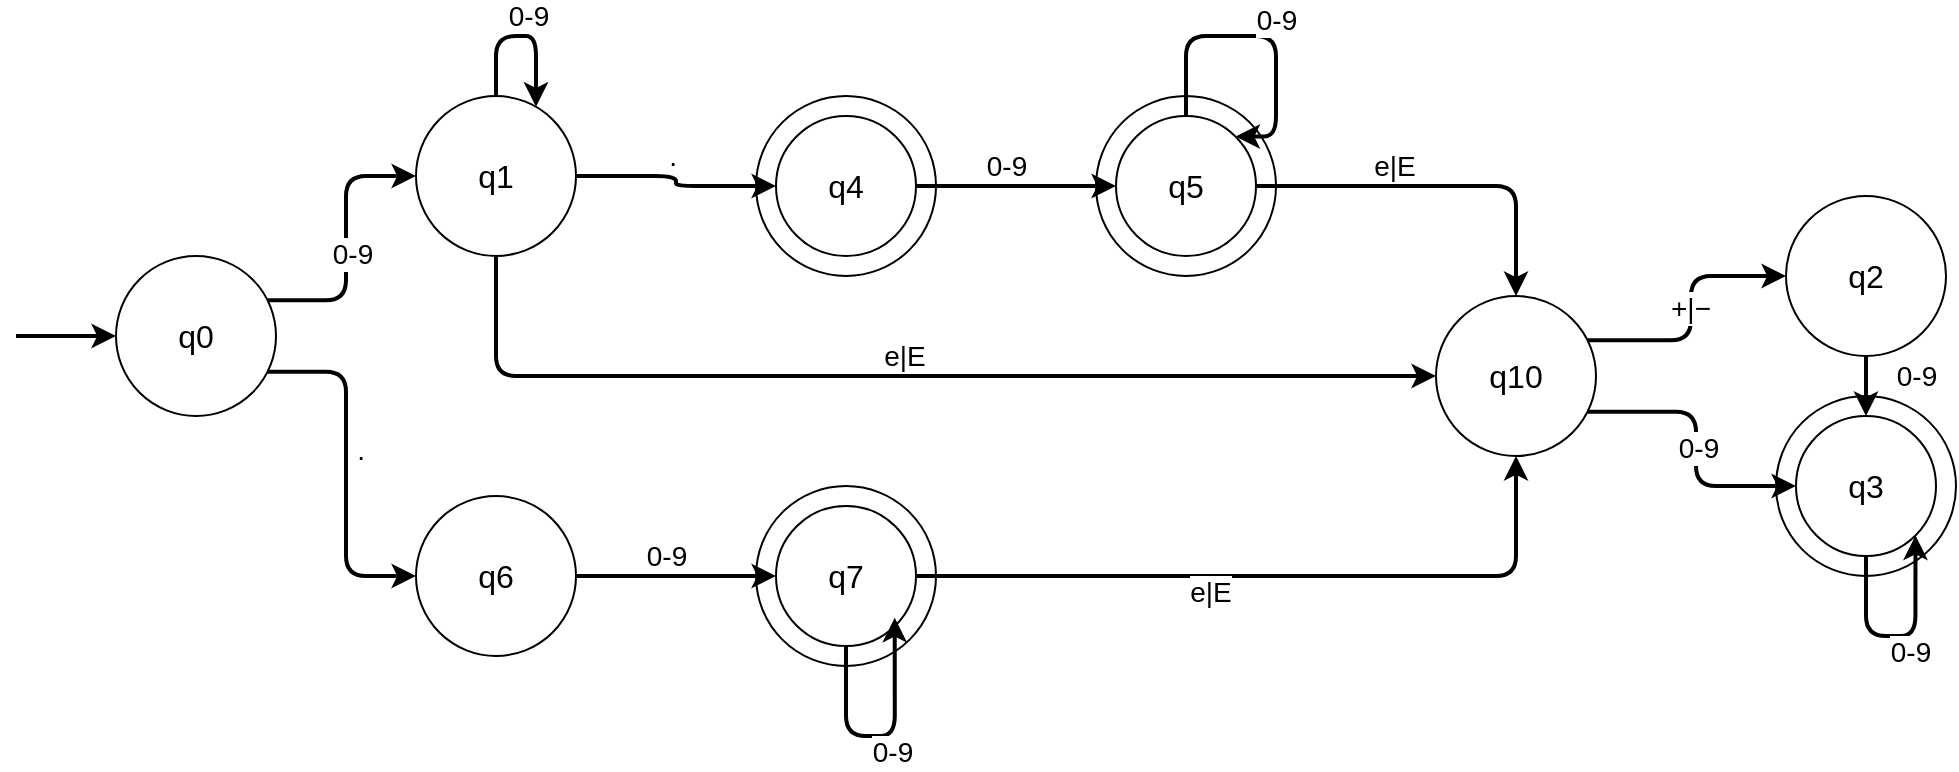 <mxfile version="28.2.5">
  <diagram id="JavaFloatDFA" name="Java Float DFA">
    <mxGraphModel dx="448" dy="681" grid="1" gridSize="10" guides="1" tooltips="1" connect="1" arrows="1" fold="1" page="1" pageScale="1" pageWidth="1100" pageHeight="850" math="0" shadow="0">
      <root>
        <mxCell id="0" />
        <mxCell id="1" parent="0" />
        <mxCell id="start_arrow" value="" style="endArrow=classic;html=1;strokeWidth=2;" parent="1" edge="1">
          <mxGeometry relative="1" as="geometry">
            <mxPoint x="40" y="200" as="sourcePoint" />
            <mxPoint x="90" y="200" as="targetPoint" />
          </mxGeometry>
        </mxCell>
        <mxCell id="q0" value="q0" style="ellipse;whiteSpace=wrap;html=1;aspect=fixed;fontSize=16;" parent="1" vertex="1">
          <mxGeometry x="90" y="160" width="80" height="80" as="geometry" />
        </mxCell>
        <mxCell id="q1" value="q1" style="ellipse;whiteSpace=wrap;html=1;aspect=fixed;fontSize=16;" parent="1" vertex="1">
          <mxGeometry x="240" y="80" width="80" height="80" as="geometry" />
        </mxCell>
        <mxCell id="e_q0_q1" value="" style="edgeStyle=orthogonalEdgeStyle;html=1;exitX=1;exitY=0.25;exitDx=0;exitDy=0;entryX=0;entryY=0.5;entryDx=0;entryDy=0;strokeWidth=2;" parent="1" source="q0" target="q1" edge="1">
          <mxGeometry relative="1" as="geometry" />
        </mxCell>
        <mxCell id="l_q0_q1" value="0-9" style="edgeLabel;html=1;align=center;verticalAlign=middle;resizable=0;points=[];fontSize=14;" parent="e_q0_q1" vertex="1" connectable="0">
          <mxGeometry x="-0.2" y="2" relative="1" as="geometry">
            <mxPoint x="5" y="-8" as="offset" />
          </mxGeometry>
        </mxCell>
        <mxCell id="e_q1_q1" value="" style="edgeStyle=orthogonalEdgeStyle;html=1;exitX=0.5;exitY=0;exitDx=0;exitDy=0;strokeWidth=2;" parent="1" source="q1" target="q1" edge="1">
          <mxGeometry relative="1" as="geometry">
            <Array as="points">
              <mxPoint x="280" y="50" />
              <mxPoint x="300" y="50" />
            </Array>
          </mxGeometry>
        </mxCell>
        <mxCell id="l_q1_q1" value="0-9" style="edgeLabel;html=1;align=center;verticalAlign=middle;resizable=0;points=[];fontSize=14;" parent="e_q1_q1" vertex="1" connectable="0">
          <mxGeometry x="0.1" y="1" relative="1" as="geometry">
            <mxPoint x="-1" y="-9" as="offset" />
          </mxGeometry>
        </mxCell>
        <mxCell id="q4_outer" value="" style="ellipse;whiteSpace=wrap;html=1;aspect=fixed;fontSize=16;" parent="1" vertex="1">
          <mxGeometry x="410" y="80" width="90" height="90" as="geometry" />
        </mxCell>
        <mxCell id="q4" value="q4" style="ellipse;whiteSpace=wrap;html=1;aspect=fixed;fontSize=16;" parent="1" vertex="1">
          <mxGeometry x="420" y="90" width="70" height="70" as="geometry" />
        </mxCell>
        <mxCell id="e_q1_q4" value="" style="edgeStyle=orthogonalEdgeStyle;html=1;exitX=1;exitY=0.5;exitDx=0;exitDy=0;entryX=0;entryY=0.5;entryDx=0;entryDy=0;strokeWidth=2;" parent="1" source="q1" target="q4" edge="1">
          <mxGeometry relative="1" as="geometry" />
        </mxCell>
        <mxCell id="l_q1_q4" value="." style="edgeLabel;html=1;align=center;verticalAlign=middle;resizable=0;points=[];fontSize=14;" parent="e_q1_q4" vertex="1" connectable="0">
          <mxGeometry x="-0.1" y="1" relative="1" as="geometry">
            <mxPoint y="-9" as="offset" />
          </mxGeometry>
        </mxCell>
        <mxCell id="q5_outer" value="" style="ellipse;whiteSpace=wrap;html=1;aspect=fixed;fontSize=16;" parent="1" vertex="1">
          <mxGeometry x="580" y="80" width="90" height="90" as="geometry" />
        </mxCell>
        <mxCell id="q5" value="q5" style="ellipse;whiteSpace=wrap;html=1;aspect=fixed;fontSize=16;" parent="1" vertex="1">
          <mxGeometry x="590" y="90" width="70" height="70" as="geometry" />
        </mxCell>
        <mxCell id="e_q4_q5" value="" style="edgeStyle=orthogonalEdgeStyle;html=1;exitX=1;exitY=0.5;exitDx=0;exitDy=0;entryX=0;entryY=0.5;entryDx=0;entryDy=0;strokeWidth=2;" parent="1" source="q4" target="q5" edge="1">
          <mxGeometry relative="1" as="geometry" />
        </mxCell>
        <mxCell id="l_q4_q5" value="0-9" style="edgeLabel;html=1;align=center;verticalAlign=middle;resizable=0;points=[];fontSize=14;" parent="e_q4_q5" vertex="1" connectable="0">
          <mxGeometry x="-0.1" y="1" relative="1" as="geometry">
            <mxPoint y="-9" as="offset" />
          </mxGeometry>
        </mxCell>
        <mxCell id="e_q5_q5" value="" style="edgeStyle=orthogonalEdgeStyle;html=1;exitX=0.5;exitY=0;exitDx=0;exitDy=0;strokeWidth=2;entryX=1;entryY=0;entryDx=0;entryDy=0;" parent="1" source="q5" target="q5" edge="1">
          <mxGeometry relative="1" as="geometry">
            <Array as="points">
              <mxPoint x="625" y="50" />
              <mxPoint x="670" y="50" />
              <mxPoint x="670" y="100" />
            </Array>
            <mxPoint x="720" y="80" as="targetPoint" />
          </mxGeometry>
        </mxCell>
        <mxCell id="l_q5_q5" value="0-9" style="edgeLabel;html=1;align=center;verticalAlign=middle;resizable=0;points=[];fontSize=14;" parent="e_q5_q5" vertex="1" connectable="0">
          <mxGeometry x="0.1" y="1" relative="1" as="geometry">
            <mxPoint x="-1" y="-9" as="offset" />
          </mxGeometry>
        </mxCell>
        <mxCell id="q6" value="q6" style="ellipse;whiteSpace=wrap;html=1;aspect=fixed;fontSize=16;" parent="1" vertex="1">
          <mxGeometry x="240" y="280" width="80" height="80" as="geometry" />
        </mxCell>
        <mxCell id="e_q0_q6" value="" style="edgeStyle=orthogonalEdgeStyle;html=1;exitX=1;exitY=0.75;exitDx=0;exitDy=0;entryX=0;entryY=0.5;entryDx=0;entryDy=0;strokeWidth=2;" parent="1" source="q0" target="q6" edge="1">
          <mxGeometry relative="1" as="geometry" />
        </mxCell>
        <mxCell id="l_q0_q6" value="." style="edgeLabel;html=1;align=center;verticalAlign=middle;resizable=0;points=[];fontSize=14;" parent="e_q0_q6" vertex="1" connectable="0">
          <mxGeometry x="-0.2" y="2" relative="1" as="geometry">
            <mxPoint x="5" y="8" as="offset" />
          </mxGeometry>
        </mxCell>
        <mxCell id="q7_outer" value="" style="ellipse;whiteSpace=wrap;html=1;aspect=fixed;fontSize=16;" parent="1" vertex="1">
          <mxGeometry x="410" y="275" width="90" height="90" as="geometry" />
        </mxCell>
        <mxCell id="q7" value="q7" style="ellipse;whiteSpace=wrap;html=1;aspect=fixed;fontSize=16;" parent="1" vertex="1">
          <mxGeometry x="420" y="285" width="70" height="70" as="geometry" />
        </mxCell>
        <mxCell id="e_q6_q7" value="" style="edgeStyle=orthogonalEdgeStyle;html=1;exitX=1;exitY=0.5;exitDx=0;exitDy=0;entryX=0;entryY=0.5;entryDx=0;entryDy=0;strokeWidth=2;" parent="1" source="q6" target="q7" edge="1">
          <mxGeometry relative="1" as="geometry" />
        </mxCell>
        <mxCell id="l_q6_q7" value="0-9" style="edgeLabel;html=1;align=center;verticalAlign=middle;resizable=0;points=[];fontSize=14;" parent="e_q6_q7" vertex="1" connectable="0">
          <mxGeometry x="-0.1" y="1" relative="1" as="geometry">
            <mxPoint y="-9" as="offset" />
          </mxGeometry>
        </mxCell>
        <mxCell id="e_q7_q7" value="" style="edgeStyle=orthogonalEdgeStyle;html=1;exitX=0.5;exitY=1;exitDx=0;exitDy=0;entryX=0.848;entryY=0.798;entryDx=0;entryDy=0;strokeWidth=2;entryPerimeter=0;" parent="1" source="q7" target="q7" edge="1">
          <mxGeometry relative="1" as="geometry">
            <Array as="points">
              <mxPoint x="455" y="400" />
              <mxPoint x="479" y="400" />
            </Array>
          </mxGeometry>
        </mxCell>
        <mxCell id="l_q7_q7" value="0-9" style="edgeLabel;html=1;align=center;verticalAlign=middle;resizable=0;points=[];fontSize=14;" parent="e_q7_q7" vertex="1" connectable="0">
          <mxGeometry x="0.1" y="1" relative="1" as="geometry">
            <mxPoint x="-1" y="9" as="offset" />
          </mxGeometry>
        </mxCell>
        <mxCell id="q10" value="q10" style="ellipse;whiteSpace=wrap;html=1;aspect=fixed;fontSize=16;" parent="1" vertex="1">
          <mxGeometry x="750" y="180" width="80" height="80" as="geometry" />
        </mxCell>
        <mxCell id="e_q1_q10" value="" style="edgeStyle=orthogonalEdgeStyle;html=1;exitX=0.5;exitY=1;exitDx=0;exitDy=0;entryX=0;entryY=0.5;entryDx=0;entryDy=0;strokeWidth=2;" parent="1" source="q1" target="q10" edge="1">
          <mxGeometry relative="1" as="geometry">
            <Array as="points">
              <mxPoint x="280" y="220" />
            </Array>
          </mxGeometry>
        </mxCell>
        <mxCell id="l_q1_q10" value="e|E" style="edgeLabel;html=1;align=center;verticalAlign=middle;resizable=0;points=[];fontSize=14;" parent="e_q1_q10" vertex="1" connectable="0">
          <mxGeometry x="-0.1" y="1" relative="1" as="geometry">
            <mxPoint x="25" y="-9" as="offset" />
          </mxGeometry>
        </mxCell>
        <mxCell id="e_q5_q10" value="" style="edgeStyle=orthogonalEdgeStyle;html=1;exitX=1;exitY=0.5;exitDx=0;exitDy=0;entryX=0.5;entryY=0;entryDx=0;entryDy=0;strokeWidth=2;" parent="1" source="q5" target="q10" edge="1">
          <mxGeometry relative="1" as="geometry">
            <Array as="points">
              <mxPoint x="790" y="125" />
            </Array>
          </mxGeometry>
        </mxCell>
        <mxCell id="l_q5_q10" value="e|E" style="edgeLabel;html=1;align=center;verticalAlign=middle;resizable=0;points=[];fontSize=14;" parent="e_q5_q10" vertex="1" connectable="0">
          <mxGeometry x="-0.1" y="1" relative="1" as="geometry">
            <mxPoint x="-15" y="-9" as="offset" />
          </mxGeometry>
        </mxCell>
        <mxCell id="e_q7_q10" value="" style="edgeStyle=orthogonalEdgeStyle;html=1;exitX=1;exitY=0.5;exitDx=0;exitDy=0;entryX=0.5;entryY=1;entryDx=0;entryDy=0;strokeWidth=2;" parent="1" source="q7" target="q10" edge="1">
          <mxGeometry relative="1" as="geometry">
            <Array as="points">
              <mxPoint x="790" y="320" />
            </Array>
          </mxGeometry>
        </mxCell>
        <mxCell id="l_q7_q10" value="e|E" style="edgeLabel;html=1;align=center;verticalAlign=middle;resizable=0;points=[];fontSize=14;" parent="e_q7_q10" vertex="1" connectable="0">
          <mxGeometry x="-0.1" y="1" relative="1" as="geometry">
            <mxPoint x="-15" y="9" as="offset" />
          </mxGeometry>
        </mxCell>
        <mxCell id="q2" value="q2" style="ellipse;whiteSpace=wrap;html=1;aspect=fixed;fontSize=16;" parent="1" vertex="1">
          <mxGeometry x="925" y="130" width="80" height="80" as="geometry" />
        </mxCell>
        <mxCell id="e_q10_q2" value="" style="edgeStyle=orthogonalEdgeStyle;html=1;exitX=1;exitY=0.25;exitDx=0;exitDy=0;entryX=0;entryY=0.5;entryDx=0;entryDy=0;strokeWidth=2;" parent="1" source="q10" target="q2" edge="1">
          <mxGeometry relative="1" as="geometry" />
        </mxCell>
        <mxCell id="l_q10_q2" value="+|−" style="edgeLabel;html=1;align=center;verticalAlign=middle;resizable=0;points=[];fontSize=14;" parent="e_q10_q2" vertex="1" connectable="0">
          <mxGeometry x="-0.1" y="1" relative="1" as="geometry">
            <mxPoint y="-9" as="offset" />
          </mxGeometry>
        </mxCell>
        <mxCell id="q3_outer" value="" style="ellipse;whiteSpace=wrap;html=1;aspect=fixed;fontSize=16;" parent="1" vertex="1">
          <mxGeometry x="920" y="230" width="90" height="90" as="geometry" />
        </mxCell>
        <mxCell id="q3" value="q3" style="ellipse;whiteSpace=wrap;html=1;aspect=fixed;fontSize=16;" parent="1" vertex="1">
          <mxGeometry x="930" y="240" width="70" height="70" as="geometry" />
        </mxCell>
        <mxCell id="e_q2_q3" value="" style="edgeStyle=orthogonalEdgeStyle;html=1;exitX=0.5;exitY=1;exitDx=0;exitDy=0;entryX=0.5;entryY=0;entryDx=0;entryDy=0;strokeWidth=2;" parent="1" source="q2" target="q3" edge="1">
          <mxGeometry relative="1" as="geometry" />
        </mxCell>
        <mxCell id="l_q2_q3" value="0-9" style="edgeLabel;html=1;align=center;verticalAlign=middle;resizable=0;points=[];fontSize=14;" parent="e_q2_q3" vertex="1" connectable="0">
          <mxGeometry x="-0.1" y="1" relative="1" as="geometry">
            <mxPoint x="24" y="-4" as="offset" />
          </mxGeometry>
        </mxCell>
        <mxCell id="e_q10_q3" value="" style="edgeStyle=orthogonalEdgeStyle;html=1;exitX=1;exitY=0.75;exitDx=0;exitDy=0;entryX=0;entryY=0.5;entryDx=0;entryDy=0;strokeWidth=2;" parent="1" source="q10" target="q3" edge="1">
          <mxGeometry relative="1" as="geometry" />
        </mxCell>
        <mxCell id="l_q10_q3" value="0-9" style="edgeLabel;html=1;align=center;verticalAlign=middle;resizable=0;points=[];fontSize=14;" parent="e_q10_q3" vertex="1" connectable="0">
          <mxGeometry x="-0.1" y="1" relative="1" as="geometry">
            <mxPoint y="9" as="offset" />
          </mxGeometry>
        </mxCell>
        <mxCell id="e_q3_q3" value="" style="edgeStyle=orthogonalEdgeStyle;html=1;exitX=0.5;exitY=1;exitDx=0;exitDy=0;entryX=1;entryY=1;entryDx=0;entryDy=0;strokeWidth=2;" parent="1" source="q3" target="q3" edge="1">
          <mxGeometry relative="1" as="geometry">
            <Array as="points">
              <mxPoint x="965" y="350" />
              <mxPoint x="990" y="350" />
            </Array>
          </mxGeometry>
        </mxCell>
        <mxCell id="l_q3_q3" value="0-9" style="edgeLabel;html=1;align=center;verticalAlign=middle;resizable=0;points=[];fontSize=14;" parent="e_q3_q3" vertex="1" connectable="0">
          <mxGeometry x="0.1" y="1" relative="1" as="geometry">
            <mxPoint x="-1" y="9" as="offset" />
          </mxGeometry>
        </mxCell>
      </root>
    </mxGraphModel>
  </diagram>
</mxfile>
